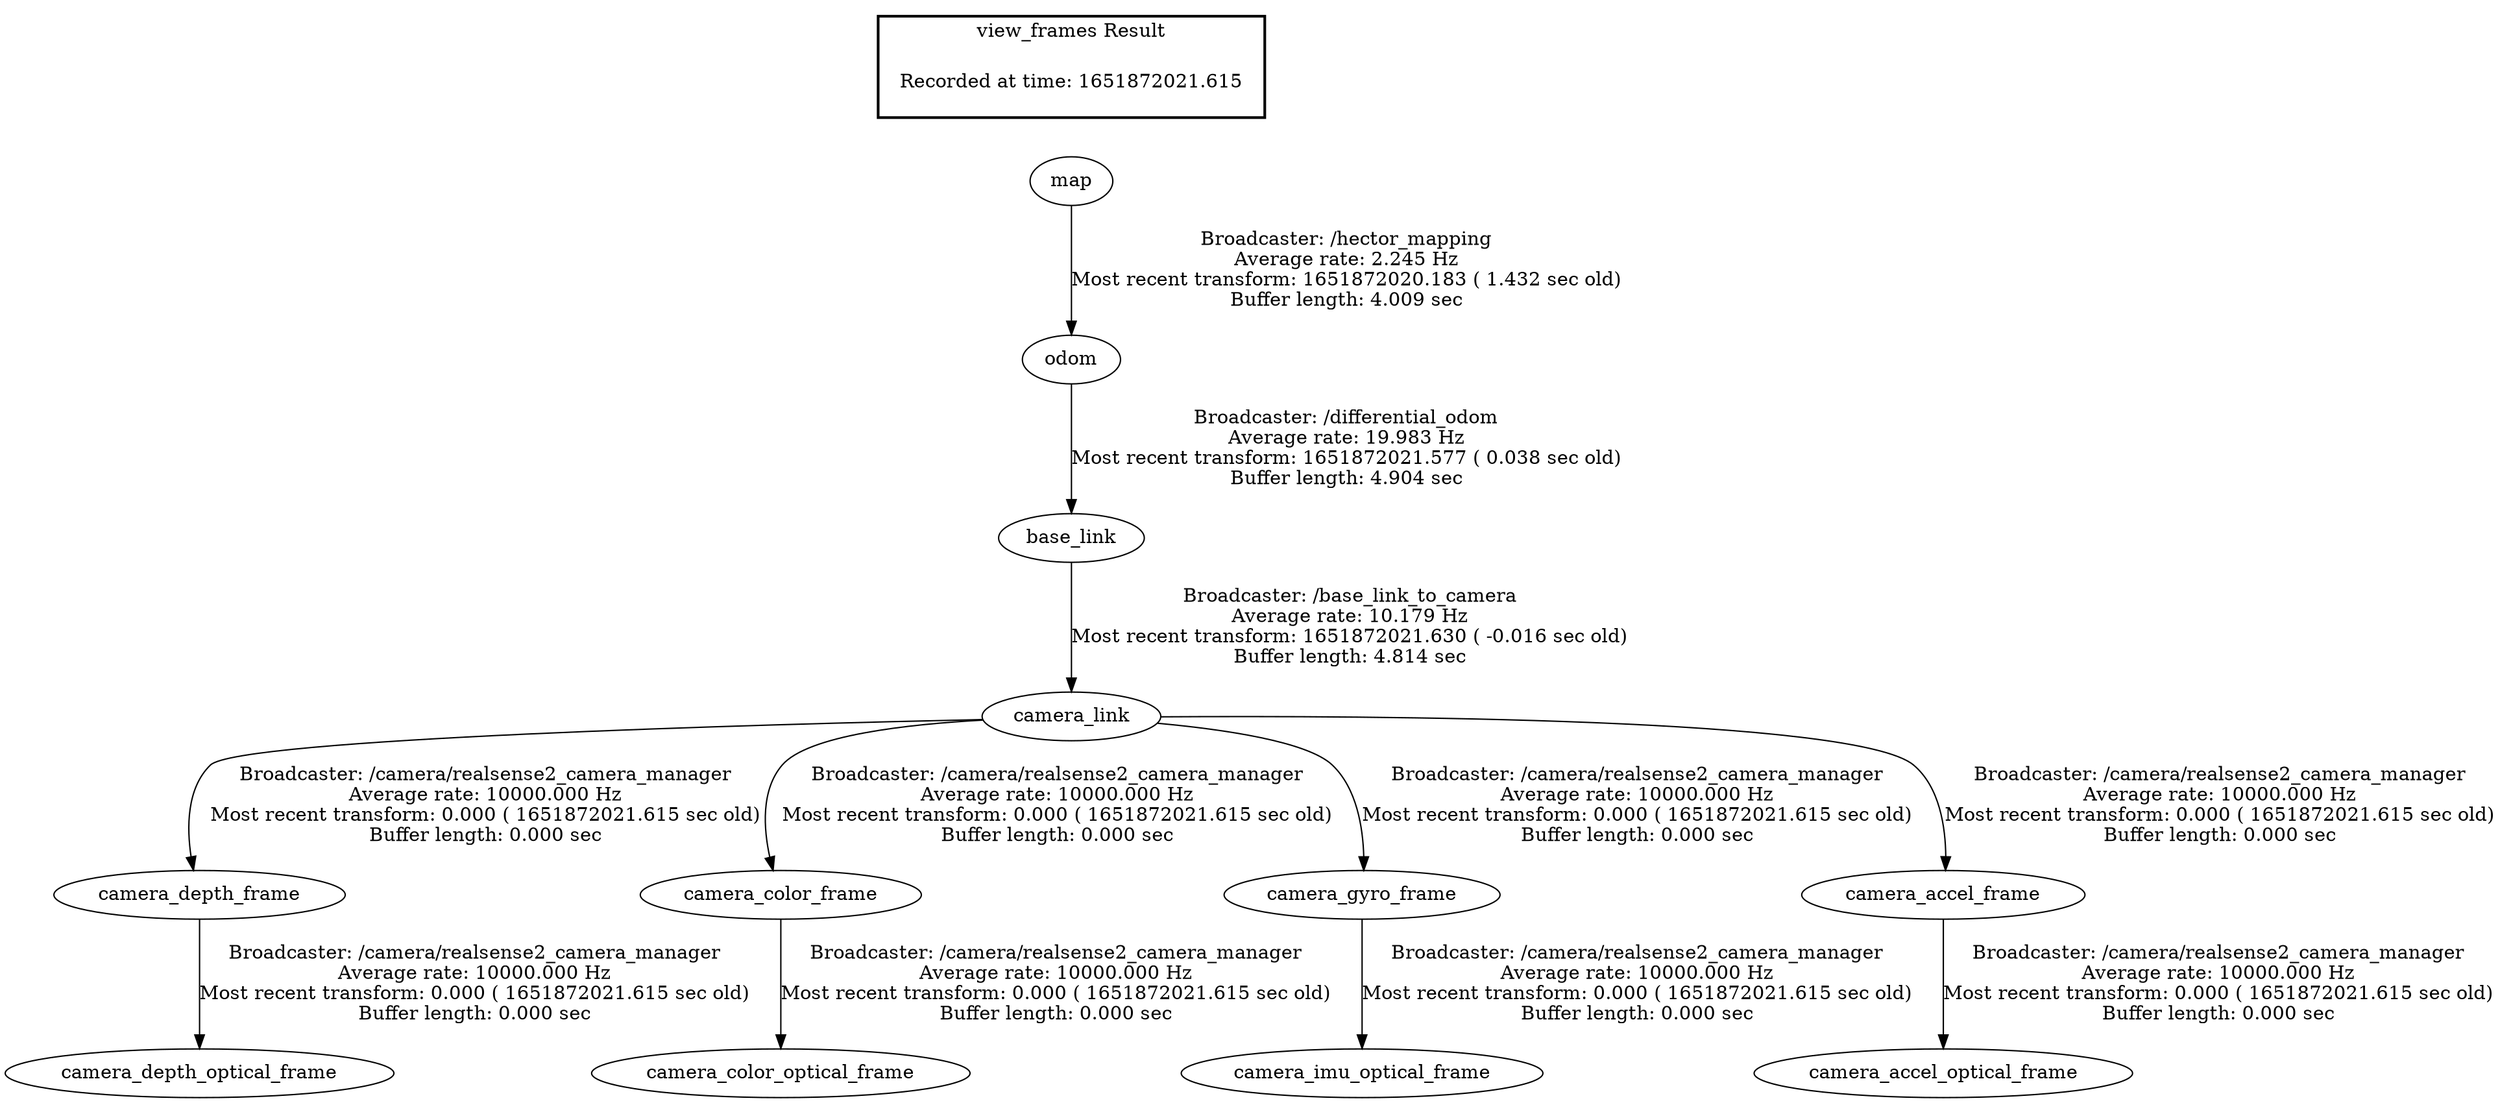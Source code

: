digraph G {
"camera_link" -> "camera_depth_frame"[label="Broadcaster: /camera/realsense2_camera_manager\nAverage rate: 10000.000 Hz\nMost recent transform: 0.000 ( 1651872021.615 sec old)\nBuffer length: 0.000 sec\n"];
"base_link" -> "camera_link"[label="Broadcaster: /base_link_to_camera\nAverage rate: 10.179 Hz\nMost recent transform: 1651872021.630 ( -0.016 sec old)\nBuffer length: 4.814 sec\n"];
"camera_depth_frame" -> "camera_depth_optical_frame"[label="Broadcaster: /camera/realsense2_camera_manager\nAverage rate: 10000.000 Hz\nMost recent transform: 0.000 ( 1651872021.615 sec old)\nBuffer length: 0.000 sec\n"];
"camera_link" -> "camera_color_frame"[label="Broadcaster: /camera/realsense2_camera_manager\nAverage rate: 10000.000 Hz\nMost recent transform: 0.000 ( 1651872021.615 sec old)\nBuffer length: 0.000 sec\n"];
"camera_color_frame" -> "camera_color_optical_frame"[label="Broadcaster: /camera/realsense2_camera_manager\nAverage rate: 10000.000 Hz\nMost recent transform: 0.000 ( 1651872021.615 sec old)\nBuffer length: 0.000 sec\n"];
"camera_link" -> "camera_gyro_frame"[label="Broadcaster: /camera/realsense2_camera_manager\nAverage rate: 10000.000 Hz\nMost recent transform: 0.000 ( 1651872021.615 sec old)\nBuffer length: 0.000 sec\n"];
"camera_gyro_frame" -> "camera_imu_optical_frame"[label="Broadcaster: /camera/realsense2_camera_manager\nAverage rate: 10000.000 Hz\nMost recent transform: 0.000 ( 1651872021.615 sec old)\nBuffer length: 0.000 sec\n"];
"camera_link" -> "camera_accel_frame"[label="Broadcaster: /camera/realsense2_camera_manager\nAverage rate: 10000.000 Hz\nMost recent transform: 0.000 ( 1651872021.615 sec old)\nBuffer length: 0.000 sec\n"];
"camera_accel_frame" -> "camera_accel_optical_frame"[label="Broadcaster: /camera/realsense2_camera_manager\nAverage rate: 10000.000 Hz\nMost recent transform: 0.000 ( 1651872021.615 sec old)\nBuffer length: 0.000 sec\n"];
"odom" -> "base_link"[label="Broadcaster: /differential_odom\nAverage rate: 19.983 Hz\nMost recent transform: 1651872021.577 ( 0.038 sec old)\nBuffer length: 4.904 sec\n"];
"map" -> "odom"[label="Broadcaster: /hector_mapping\nAverage rate: 2.245 Hz\nMost recent transform: 1651872020.183 ( 1.432 sec old)\nBuffer length: 4.009 sec\n"];
edge [style=invis];
 subgraph cluster_legend { style=bold; color=black; label ="view_frames Result";
"Recorded at time: 1651872021.615"[ shape=plaintext ] ;
 }->"map";
}